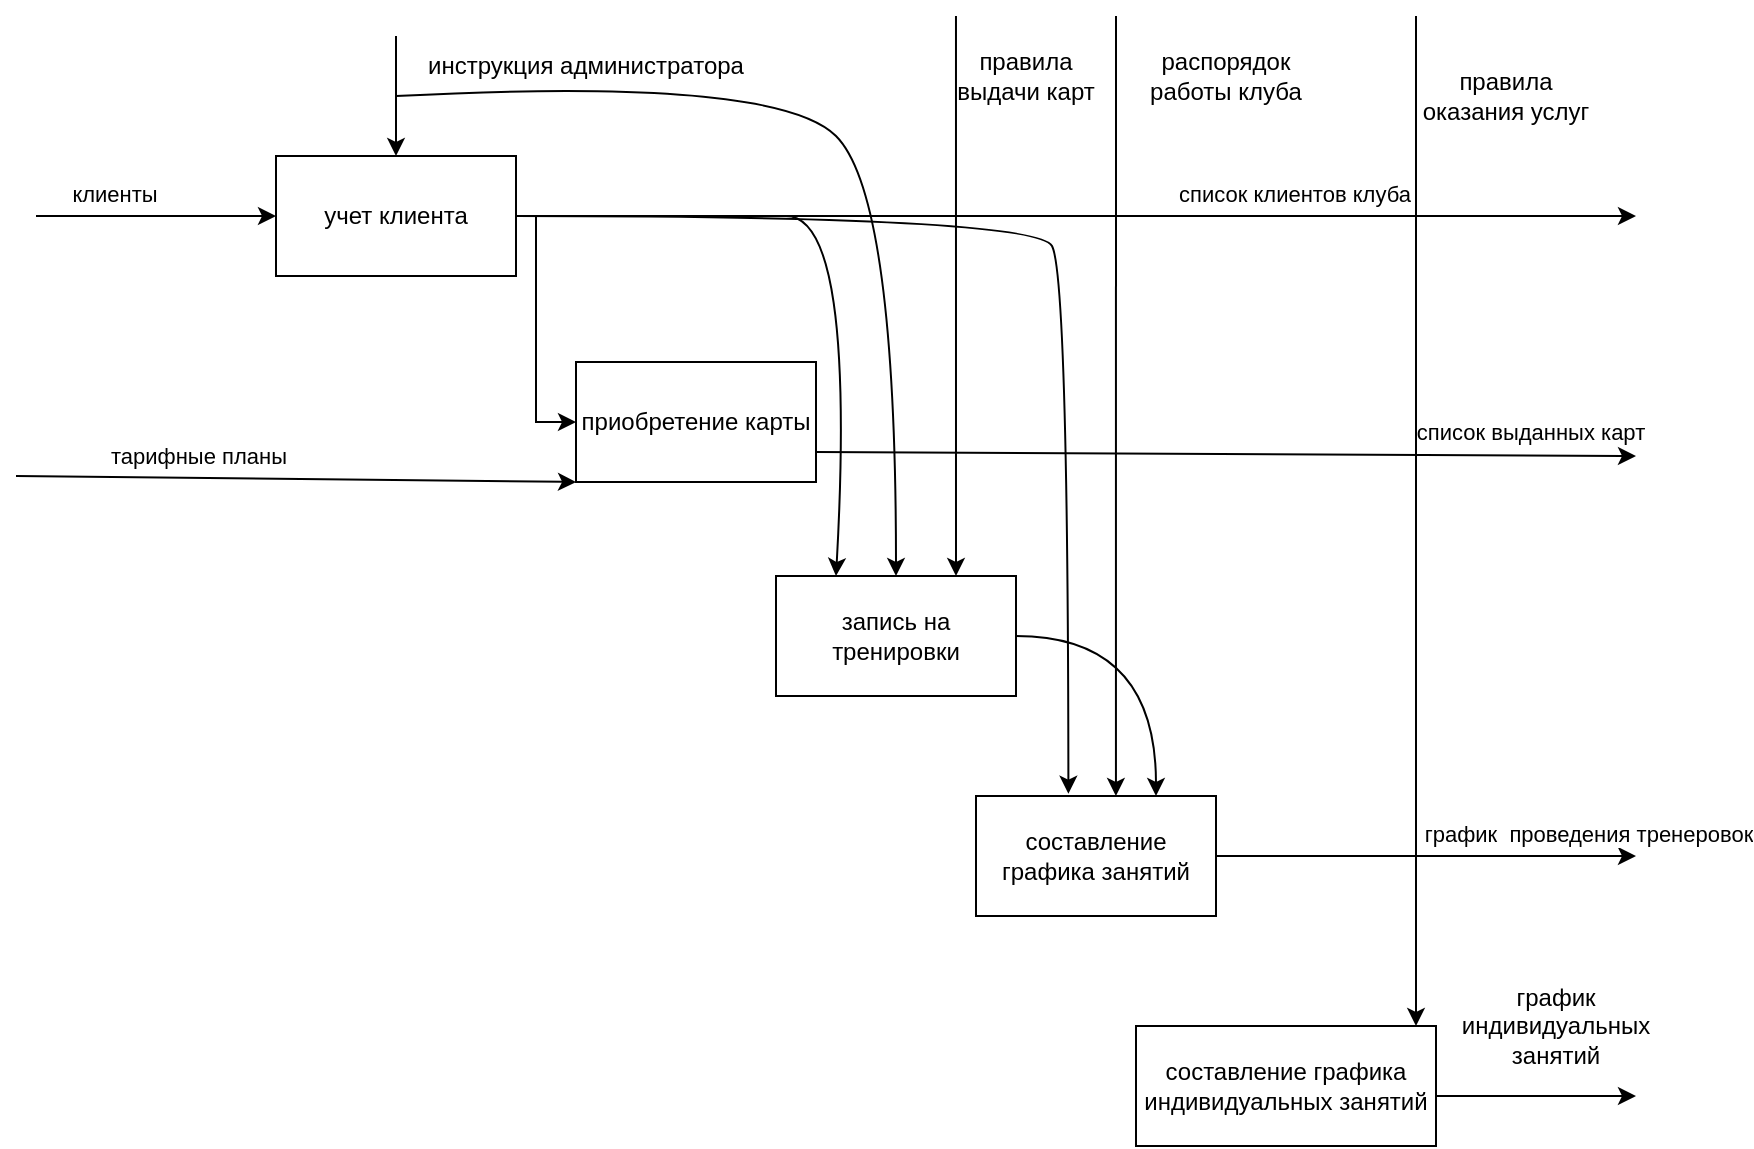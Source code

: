 <mxfile version="20.5.1" type="device"><diagram id="4yctc7FgnycDJNE0AQqO" name="Страница 1"><mxGraphModel dx="1424" dy="827" grid="1" gridSize="10" guides="1" tooltips="1" connect="1" arrows="1" fold="1" page="1" pageScale="1" pageWidth="827" pageHeight="1169" math="0" shadow="0"><root><mxCell id="0"/><mxCell id="1" parent="0"/><mxCell id="rJr1fDauNm0zGSpMho0j-20" style="edgeStyle=orthogonalEdgeStyle;rounded=0;orthogonalLoop=1;jettySize=auto;html=1;entryX=0;entryY=0.5;entryDx=0;entryDy=0;exitX=1;exitY=0.5;exitDx=0;exitDy=0;" parent="1" source="UHjX-ha4jubWVLdr9o9t-1" target="UHjX-ha4jubWVLdr9o9t-2" edge="1"><mxGeometry relative="1" as="geometry"><Array as="points"><mxPoint x="280" y="120"/><mxPoint x="280" y="223"/></Array></mxGeometry></mxCell><mxCell id="UHjX-ha4jubWVLdr9o9t-1" value="учет клиента" style="rounded=0;whiteSpace=wrap;html=1;" parent="1" vertex="1"><mxGeometry x="150" y="90" width="120" height="60" as="geometry"/></mxCell><mxCell id="UHjX-ha4jubWVLdr9o9t-2" value="приобретение карты" style="rounded=0;whiteSpace=wrap;html=1;" parent="1" vertex="1"><mxGeometry x="300" y="193" width="120" height="60" as="geometry"/></mxCell><mxCell id="UHjX-ha4jubWVLdr9o9t-3" value="запись на тренировки" style="rounded=0;whiteSpace=wrap;html=1;" parent="1" vertex="1"><mxGeometry x="400" y="300" width="120" height="60" as="geometry"/></mxCell><mxCell id="UHjX-ha4jubWVLdr9o9t-4" value="составление графика занятий" style="rounded=0;whiteSpace=wrap;html=1;" parent="1" vertex="1"><mxGeometry x="500" y="410" width="120" height="60" as="geometry"/></mxCell><mxCell id="UHjX-ha4jubWVLdr9o9t-5" value="составление графика индивидуальных занятий" style="rounded=0;whiteSpace=wrap;html=1;" parent="1" vertex="1"><mxGeometry x="580" y="525" width="150" height="60" as="geometry"/></mxCell><mxCell id="UHjX-ha4jubWVLdr9o9t-6" value="" style="endArrow=classic;html=1;rounded=0;entryX=0;entryY=0.5;entryDx=0;entryDy=0;" parent="1" target="UHjX-ha4jubWVLdr9o9t-1" edge="1"><mxGeometry width="50" height="50" relative="1" as="geometry"><mxPoint x="30" y="120" as="sourcePoint"/><mxPoint x="260" y="330" as="targetPoint"/></mxGeometry></mxCell><mxCell id="UHjX-ha4jubWVLdr9o9t-7" value="клиенты" style="edgeLabel;html=1;align=center;verticalAlign=middle;resizable=0;points=[];" parent="UHjX-ha4jubWVLdr9o9t-6" vertex="1" connectable="0"><mxGeometry x="-0.35" y="-2" relative="1" as="geometry"><mxPoint y="-13" as="offset"/></mxGeometry></mxCell><mxCell id="UHjX-ha4jubWVLdr9o9t-9" value="" style="endArrow=classic;html=1;rounded=0;entryX=0;entryY=1;entryDx=0;entryDy=0;" parent="1" target="UHjX-ha4jubWVLdr9o9t-2" edge="1"><mxGeometry width="50" height="50" relative="1" as="geometry"><mxPoint x="20" y="250" as="sourcePoint"/><mxPoint x="250" y="250" as="targetPoint"/></mxGeometry></mxCell><mxCell id="UHjX-ha4jubWVLdr9o9t-10" value="тарифные планы" style="edgeLabel;html=1;align=center;verticalAlign=middle;resizable=0;points=[];" parent="UHjX-ha4jubWVLdr9o9t-9" vertex="1" connectable="0"><mxGeometry x="-0.35" y="-2" relative="1" as="geometry"><mxPoint y="-13" as="offset"/></mxGeometry></mxCell><mxCell id="UHjX-ha4jubWVLdr9o9t-11" value="" style="endArrow=classic;html=1;rounded=0;exitX=1;exitY=0.5;exitDx=0;exitDy=0;" parent="1" source="UHjX-ha4jubWVLdr9o9t-1" edge="1"><mxGeometry width="50" height="50" relative="1" as="geometry"><mxPoint x="385" y="119.29" as="sourcePoint"/><mxPoint x="830" y="120" as="targetPoint"/></mxGeometry></mxCell><mxCell id="UHjX-ha4jubWVLdr9o9t-12" value="список клиентов клуба" style="edgeLabel;html=1;align=center;verticalAlign=middle;resizable=0;points=[];" parent="UHjX-ha4jubWVLdr9o9t-11" vertex="1" connectable="0"><mxGeometry x="-0.35" y="-2" relative="1" as="geometry"><mxPoint x="207" y="-13" as="offset"/></mxGeometry></mxCell><mxCell id="rJr1fDauNm0zGSpMho0j-1" value="" style="endArrow=classic;html=1;rounded=0;exitX=1;exitY=0.75;exitDx=0;exitDy=0;" parent="1" source="UHjX-ha4jubWVLdr9o9t-2" edge="1"><mxGeometry width="50" height="50" relative="1" as="geometry"><mxPoint x="370" y="240" as="sourcePoint"/><mxPoint x="830" y="240" as="targetPoint"/></mxGeometry></mxCell><mxCell id="rJr1fDauNm0zGSpMho0j-2" value="список выданных карт" style="edgeLabel;html=1;align=center;verticalAlign=middle;resizable=0;points=[];" parent="rJr1fDauNm0zGSpMho0j-1" vertex="1" connectable="0"><mxGeometry x="-0.35" y="-2" relative="1" as="geometry"><mxPoint x="223" y="-13" as="offset"/></mxGeometry></mxCell><mxCell id="rJr1fDauNm0zGSpMho0j-3" value="" style="endArrow=classic;html=1;rounded=0;exitX=1;exitY=0.5;exitDx=0;exitDy=0;" parent="1" source="UHjX-ha4jubWVLdr9o9t-4" edge="1"><mxGeometry width="50" height="50" relative="1" as="geometry"><mxPoint x="380" y="250" as="sourcePoint"/><mxPoint x="830" y="440" as="targetPoint"/></mxGeometry></mxCell><mxCell id="rJr1fDauNm0zGSpMho0j-4" value="график&amp;nbsp; проведения тренеровок" style="edgeLabel;html=1;align=center;verticalAlign=middle;resizable=0;points=[];" parent="rJr1fDauNm0zGSpMho0j-3" vertex="1" connectable="0"><mxGeometry x="-0.35" y="-2" relative="1" as="geometry"><mxPoint x="117" y="-13" as="offset"/></mxGeometry></mxCell><mxCell id="rJr1fDauNm0zGSpMho0j-5" value="" style="endArrow=classic;html=1;rounded=0;" parent="1" edge="1"><mxGeometry width="50" height="50" relative="1" as="geometry"><mxPoint x="730" y="560" as="sourcePoint"/><mxPoint x="830" y="560" as="targetPoint"/></mxGeometry></mxCell><mxCell id="rJr1fDauNm0zGSpMho0j-8" value="график индивидуальных занятий" style="text;html=1;strokeColor=none;fillColor=none;align=center;verticalAlign=middle;whiteSpace=wrap;rounded=0;" parent="1" vertex="1"><mxGeometry x="760" y="490" width="60" height="70" as="geometry"/></mxCell><mxCell id="rJr1fDauNm0zGSpMho0j-11" value="" style="endArrow=classic;html=1;rounded=0;entryX=0.5;entryY=0;entryDx=0;entryDy=0;" parent="1" target="UHjX-ha4jubWVLdr9o9t-1" edge="1"><mxGeometry width="50" height="50" relative="1" as="geometry"><mxPoint x="210" y="30" as="sourcePoint"/><mxPoint x="420" y="350" as="targetPoint"/></mxGeometry></mxCell><mxCell id="rJr1fDauNm0zGSpMho0j-12" value="инструкция администратора" style="text;html=1;strokeColor=none;fillColor=none;align=center;verticalAlign=middle;whiteSpace=wrap;rounded=0;" parent="1" vertex="1"><mxGeometry x="220" y="30" width="170" height="30" as="geometry"/></mxCell><mxCell id="rJr1fDauNm0zGSpMho0j-13" value="" style="curved=1;endArrow=classic;html=1;rounded=0;exitX=1;exitY=0.5;exitDx=0;exitDy=0;entryX=0.25;entryY=0;entryDx=0;entryDy=0;" parent="1" source="UHjX-ha4jubWVLdr9o9t-1" target="UHjX-ha4jubWVLdr9o9t-3" edge="1"><mxGeometry width="50" height="50" relative="1" as="geometry"><mxPoint x="500" y="110" as="sourcePoint"/><mxPoint x="400" y="290" as="targetPoint"/><Array as="points"><mxPoint x="370" y="120"/><mxPoint x="440" y="120"/></Array></mxGeometry></mxCell><mxCell id="rJr1fDauNm0zGSpMho0j-18" value="" style="endArrow=classic;html=1;rounded=0;entryX=0.75;entryY=0;entryDx=0;entryDy=0;exitX=0.111;exitY=0;exitDx=0;exitDy=0;exitPerimeter=0;" parent="1" source="rJr1fDauNm0zGSpMho0j-19" target="UHjX-ha4jubWVLdr9o9t-3" edge="1"><mxGeometry width="50" height="50" relative="1" as="geometry"><mxPoint x="480" y="10" as="sourcePoint"/><mxPoint x="470" y="260" as="targetPoint"/></mxGeometry></mxCell><mxCell id="rJr1fDauNm0zGSpMho0j-19" value="правила выдачи карт" style="text;html=1;strokeColor=none;fillColor=none;align=center;verticalAlign=middle;whiteSpace=wrap;rounded=0;" parent="1" vertex="1"><mxGeometry x="480" y="20" width="90" height="60" as="geometry"/></mxCell><mxCell id="rJr1fDauNm0zGSpMho0j-21" value="" style="endArrow=classic;html=1;rounded=0;entryX=0.583;entryY=0;entryDx=0;entryDy=0;entryPerimeter=0;" parent="1" target="UHjX-ha4jubWVLdr9o9t-4" edge="1"><mxGeometry width="50" height="50" relative="1" as="geometry"><mxPoint x="570" y="20" as="sourcePoint"/><mxPoint x="570" y="400" as="targetPoint"/></mxGeometry></mxCell><mxCell id="rJr1fDauNm0zGSpMho0j-22" value="распорядок работы клуба" style="text;html=1;strokeColor=none;fillColor=none;align=center;verticalAlign=middle;whiteSpace=wrap;rounded=0;" parent="1" vertex="1"><mxGeometry x="580" y="20" width="90" height="60" as="geometry"/></mxCell><mxCell id="rJr1fDauNm0zGSpMho0j-23" value="" style="endArrow=classic;html=1;rounded=0;entryX=0.583;entryY=0;entryDx=0;entryDy=0;entryPerimeter=0;" parent="1" edge="1"><mxGeometry width="50" height="50" relative="1" as="geometry"><mxPoint x="720" y="20" as="sourcePoint"/><mxPoint x="720" y="525" as="targetPoint"/></mxGeometry></mxCell><mxCell id="rJr1fDauNm0zGSpMho0j-24" value="правила оказания услуг" style="text;html=1;strokeColor=none;fillColor=none;align=center;verticalAlign=middle;whiteSpace=wrap;rounded=0;" parent="1" vertex="1"><mxGeometry x="720" y="30" width="90" height="60" as="geometry"/></mxCell><mxCell id="rJr1fDauNm0zGSpMho0j-26" value="" style="curved=1;endArrow=classic;html=1;rounded=0;entryX=0.5;entryY=0;entryDx=0;entryDy=0;" parent="1" target="UHjX-ha4jubWVLdr9o9t-3" edge="1"><mxGeometry width="50" height="50" relative="1" as="geometry"><mxPoint x="210" y="60" as="sourcePoint"/><mxPoint x="550" y="410" as="targetPoint"/><Array as="points"><mxPoint x="400" y="50"/><mxPoint x="460" y="110"/></Array></mxGeometry></mxCell><mxCell id="rJr1fDauNm0zGSpMho0j-27" value="" style="curved=1;endArrow=classic;html=1;rounded=0;entryX=0.385;entryY=-0.019;entryDx=0;entryDy=0;exitX=1;exitY=0.5;exitDx=0;exitDy=0;entryPerimeter=0;" parent="1" source="UHjX-ha4jubWVLdr9o9t-1" target="UHjX-ha4jubWVLdr9o9t-4" edge="1"><mxGeometry width="50" height="50" relative="1" as="geometry"><mxPoint x="220" y="70" as="sourcePoint"/><mxPoint x="470" y="310" as="targetPoint"/><Array as="points"><mxPoint x="530" y="120"/><mxPoint x="546" y="150"/></Array></mxGeometry></mxCell><mxCell id="rJr1fDauNm0zGSpMho0j-28" value="" style="curved=1;endArrow=classic;html=1;rounded=0;exitX=1;exitY=0.5;exitDx=0;exitDy=0;entryX=0.75;entryY=0;entryDx=0;entryDy=0;" parent="1" target="UHjX-ha4jubWVLdr9o9t-4" edge="1"><mxGeometry width="50" height="50" relative="1" as="geometry"><mxPoint x="520" y="330" as="sourcePoint"/><mxPoint x="680" y="510" as="targetPoint"/><Array as="points"><mxPoint x="590" y="330"/></Array></mxGeometry></mxCell></root></mxGraphModel></diagram></mxfile>